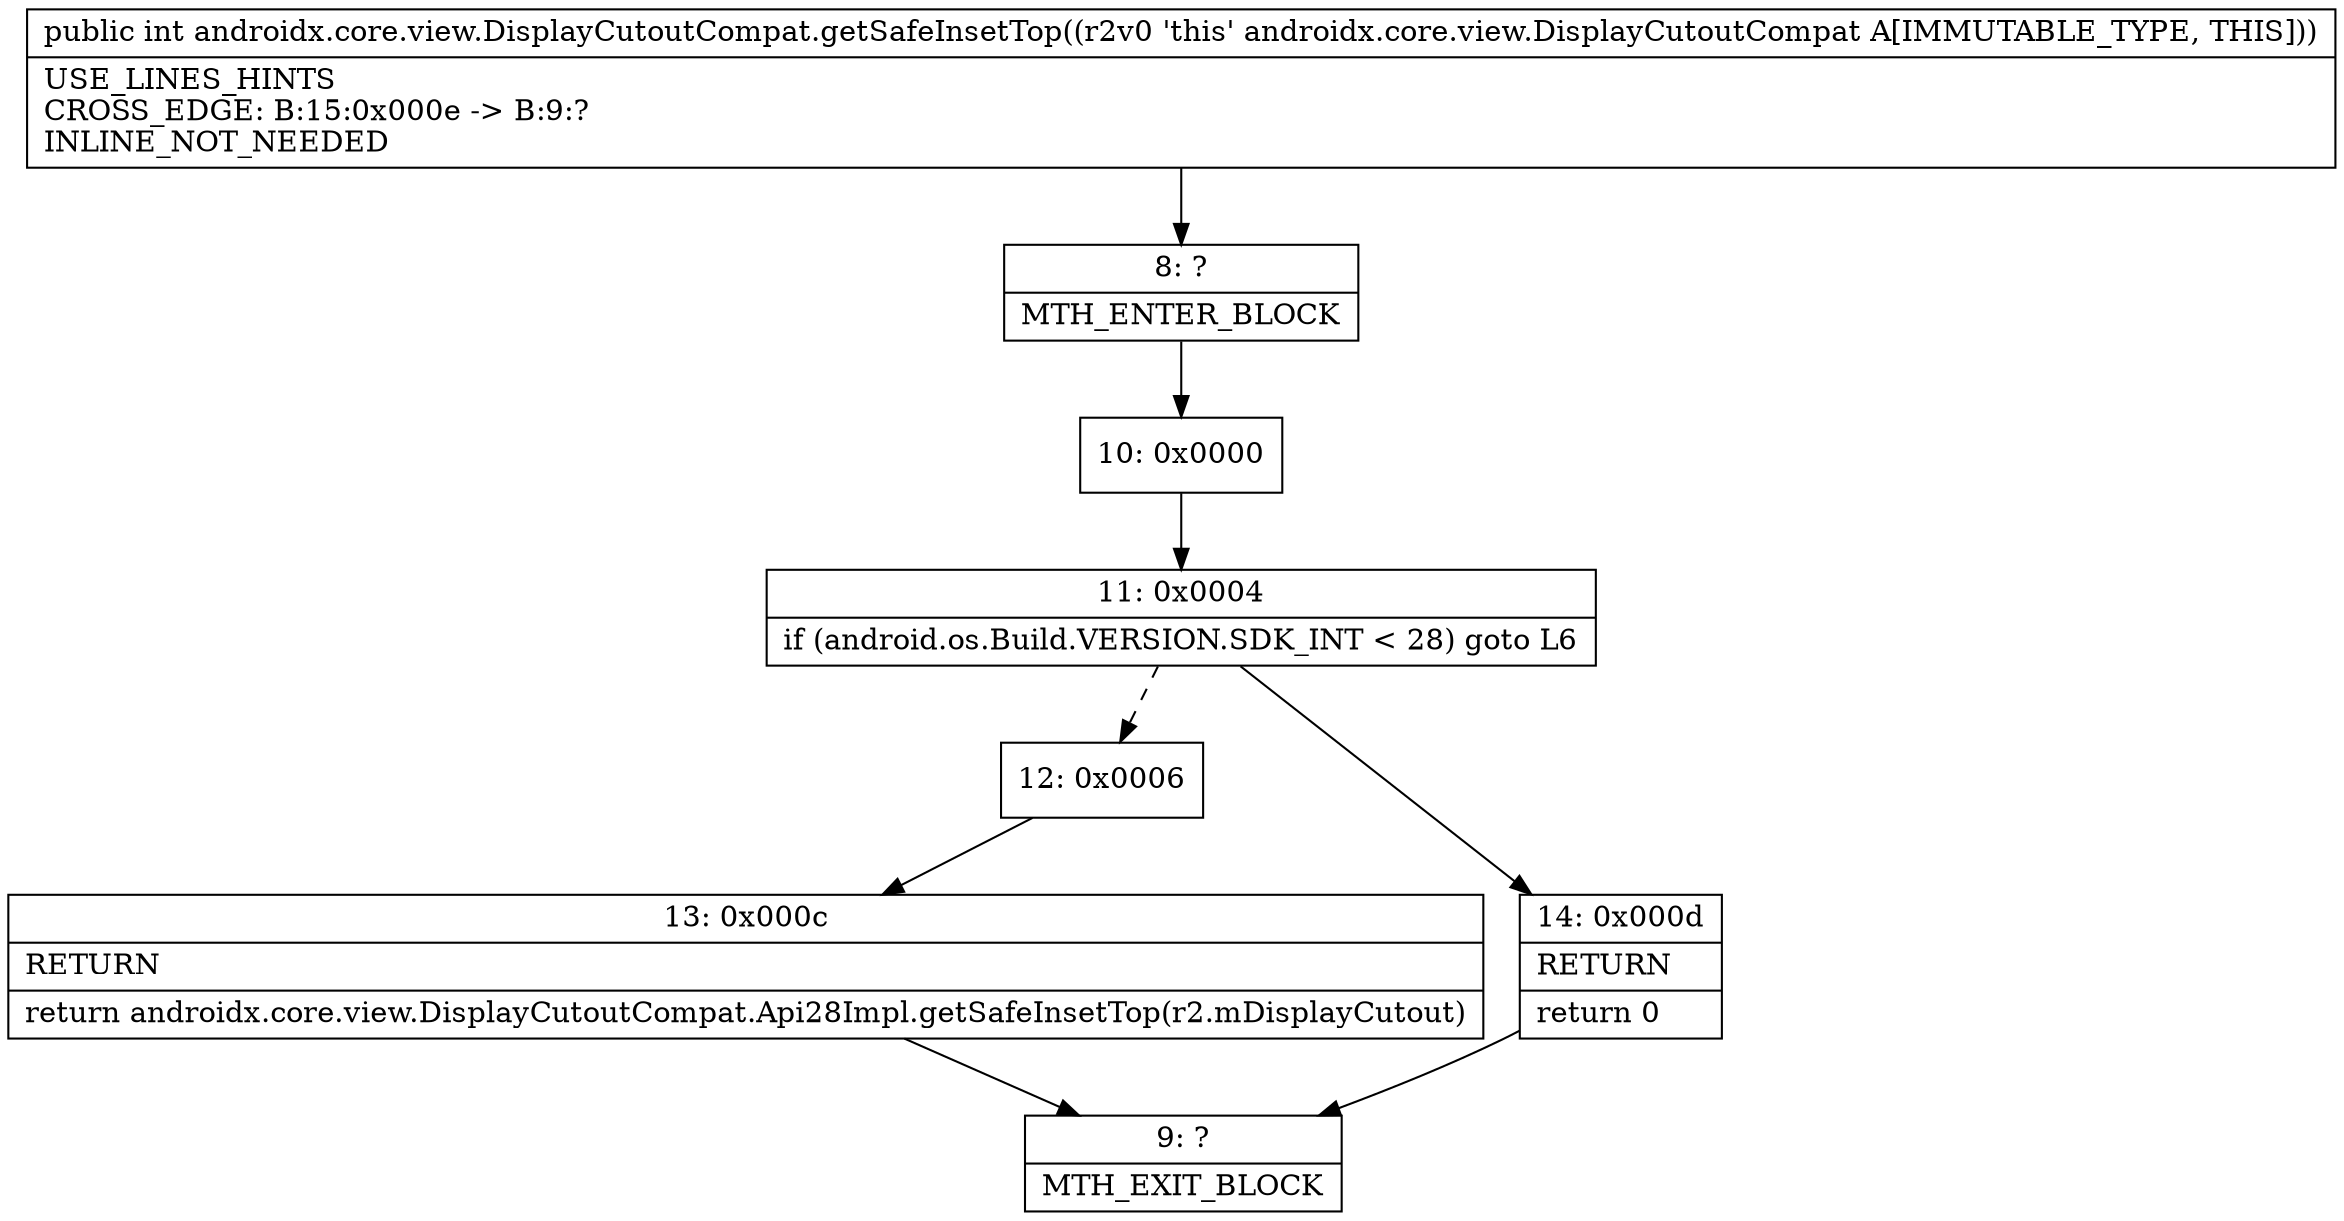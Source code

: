 digraph "CFG forandroidx.core.view.DisplayCutoutCompat.getSafeInsetTop()I" {
Node_8 [shape=record,label="{8\:\ ?|MTH_ENTER_BLOCK\l}"];
Node_10 [shape=record,label="{10\:\ 0x0000}"];
Node_11 [shape=record,label="{11\:\ 0x0004|if (android.os.Build.VERSION.SDK_INT \< 28) goto L6\l}"];
Node_12 [shape=record,label="{12\:\ 0x0006}"];
Node_13 [shape=record,label="{13\:\ 0x000c|RETURN\l|return androidx.core.view.DisplayCutoutCompat.Api28Impl.getSafeInsetTop(r2.mDisplayCutout)\l}"];
Node_9 [shape=record,label="{9\:\ ?|MTH_EXIT_BLOCK\l}"];
Node_14 [shape=record,label="{14\:\ 0x000d|RETURN\l|return 0\l}"];
MethodNode[shape=record,label="{public int androidx.core.view.DisplayCutoutCompat.getSafeInsetTop((r2v0 'this' androidx.core.view.DisplayCutoutCompat A[IMMUTABLE_TYPE, THIS]))  | USE_LINES_HINTS\lCROSS_EDGE: B:15:0x000e \-\> B:9:?\lINLINE_NOT_NEEDED\l}"];
MethodNode -> Node_8;Node_8 -> Node_10;
Node_10 -> Node_11;
Node_11 -> Node_12[style=dashed];
Node_11 -> Node_14;
Node_12 -> Node_13;
Node_13 -> Node_9;
Node_14 -> Node_9;
}

